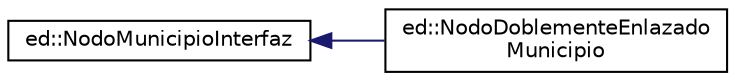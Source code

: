digraph "Representación gráfica de la clase"
{
  edge [fontname="Helvetica",fontsize="10",labelfontname="Helvetica",labelfontsize="10"];
  node [fontname="Helvetica",fontsize="10",shape=record];
  rankdir="LR";
  Node0 [label="ed::NodoMunicipioInterfaz",height=0.2,width=0.4,color="black", fillcolor="white", style="filled",URL="$classed_1_1NodoMunicipioInterfaz.html",tooltip="Definición de la clase abstracta NodoMunicipioInterfaz. "];
  Node0 -> Node1 [dir="back",color="midnightblue",fontsize="10",style="solid",fontname="Helvetica"];
  Node1 [label="ed::NodoDoblementeEnlazado\lMunicipio",height=0.2,width=0.4,color="black", fillcolor="white", style="filled",URL="$classed_1_1NodoDoblementeEnlazadoMunicipio.html",tooltip="Definición de la clase NodoDoblementeEnlazadoMunicipio. "];
}
